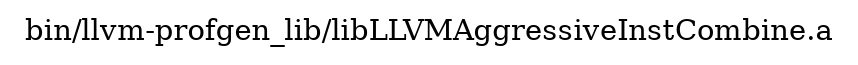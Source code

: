 digraph "bin/llvm-profgen_lib/libLLVMAggressiveInstCombine.a" {
	label="bin/llvm-profgen_lib/libLLVMAggressiveInstCombine.a";
	rankdir=LR;

}
